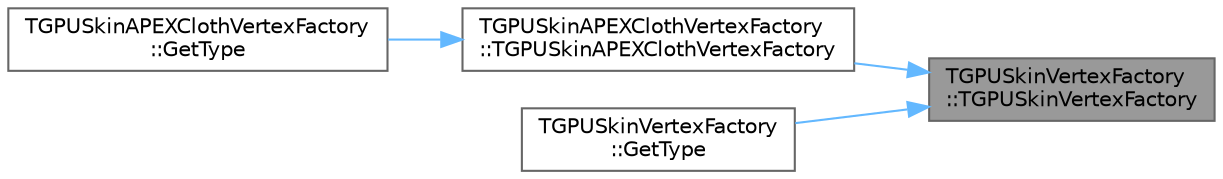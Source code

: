 digraph "TGPUSkinVertexFactory::TGPUSkinVertexFactory"
{
 // INTERACTIVE_SVG=YES
 // LATEX_PDF_SIZE
  bgcolor="transparent";
  edge [fontname=Helvetica,fontsize=10,labelfontname=Helvetica,labelfontsize=10];
  node [fontname=Helvetica,fontsize=10,shape=box,height=0.2,width=0.4];
  rankdir="RL";
  Node1 [id="Node000001",label="TGPUSkinVertexFactory\l::TGPUSkinVertexFactory",height=0.2,width=0.4,color="gray40", fillcolor="grey60", style="filled", fontcolor="black",tooltip="Constructor presizing bone matrices array to used amount."];
  Node1 -> Node2 [id="edge1_Node000001_Node000002",dir="back",color="steelblue1",style="solid",tooltip=" "];
  Node2 [id="Node000002",label="TGPUSkinAPEXClothVertexFactory\l::TGPUSkinAPEXClothVertexFactory",height=0.2,width=0.4,color="grey40", fillcolor="white", style="filled",URL="$df/d8e/classTGPUSkinAPEXClothVertexFactory.html#a379c30922df97e098e0b03454e103a56",tooltip="Constructor presizing bone matrices array to used amount."];
  Node2 -> Node3 [id="edge2_Node000002_Node000003",dir="back",color="steelblue1",style="solid",tooltip=" "];
  Node3 [id="Node000003",label="TGPUSkinAPEXClothVertexFactory\l::GetType",height=0.2,width=0.4,color="grey40", fillcolor="white", style="filled",URL="$df/d8e/classTGPUSkinAPEXClothVertexFactory.html#a93abd7397f7ce69f507a37aea5336ce4",tooltip=" "];
  Node1 -> Node4 [id="edge3_Node000001_Node000004",dir="back",color="steelblue1",style="solid",tooltip=" "];
  Node4 [id="Node000004",label="TGPUSkinVertexFactory\l::GetType",height=0.2,width=0.4,color="grey40", fillcolor="white", style="filled",URL="$da/d8a/classTGPUSkinVertexFactory.html#ac6f3b0c59367fb6fa236df07d7562156",tooltip=" "];
}
